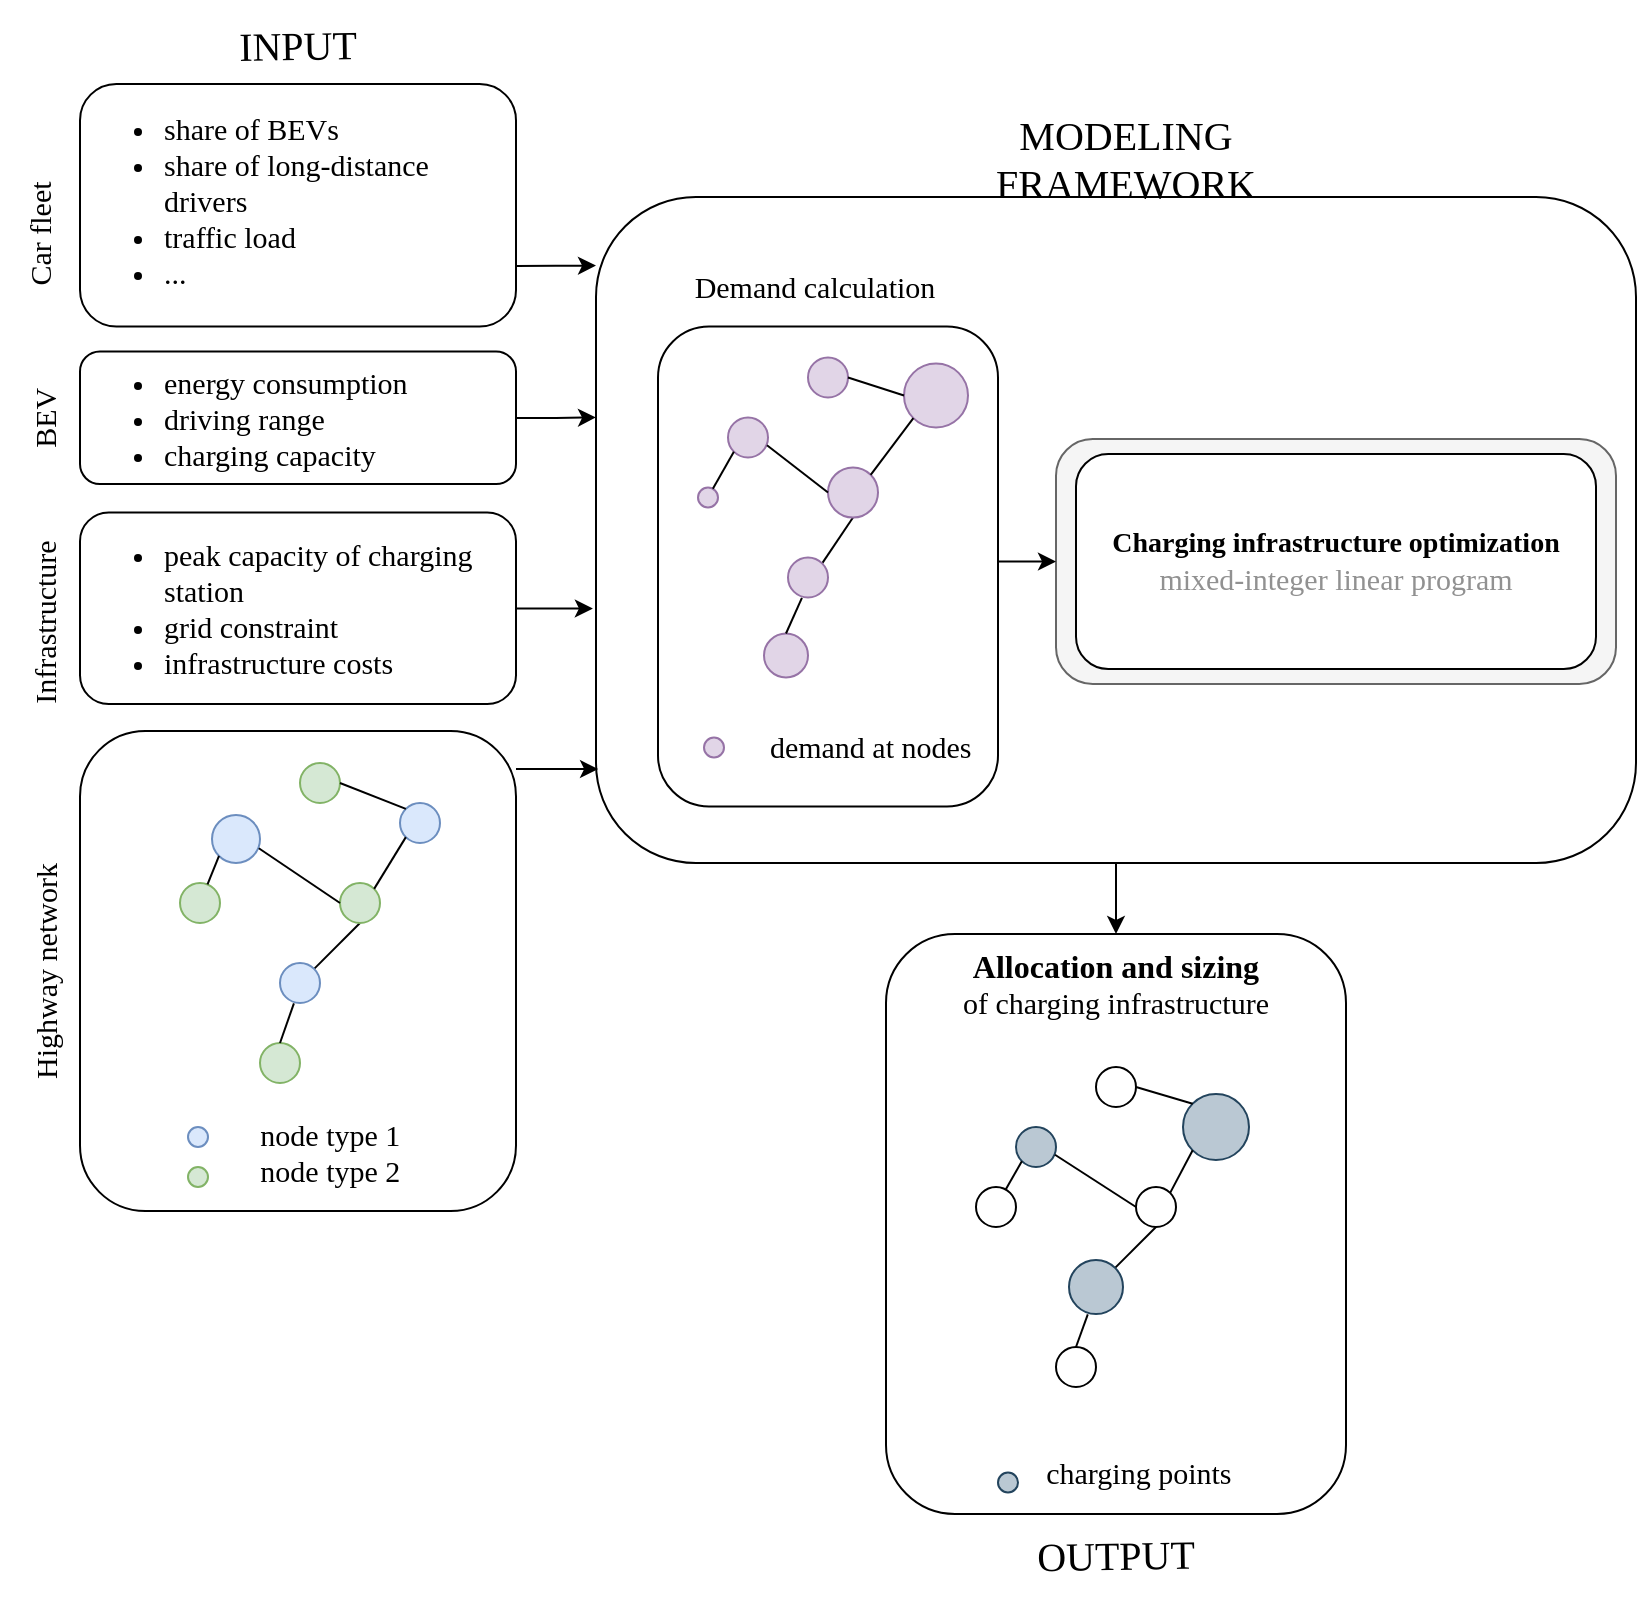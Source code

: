 <mxfile version="16.5.3" type="device"><diagram id="sQ2dr98Qm-r1vuddzboo" name="Page-1"><mxGraphModel dx="1778" dy="975" grid="1" gridSize="10" guides="1" tooltips="1" connect="1" arrows="1" fold="1" page="1" pageScale="2" pageWidth="827" pageHeight="1169" math="0" shadow="0"><root><mxCell id="0"/><mxCell id="1" parent="0"/><mxCell id="WMmFLRpyxT3N2E_b4kke-100" style="edgeStyle=orthogonalEdgeStyle;rounded=0;orthogonalLoop=1;jettySize=auto;html=1;fontFamily=Tahoma;fontSize=20;fontColor=#919191;" edge="1" parent="1" source="WMmFLRpyxT3N2E_b4kke-32" target="WMmFLRpyxT3N2E_b4kke-64"><mxGeometry relative="1" as="geometry"/></mxCell><mxCell id="WMmFLRpyxT3N2E_b4kke-32" value="" style="rounded=1;whiteSpace=wrap;html=1;shadow=0;glass=0;sketch=0;fontFamily=Tahoma;fontSize=13;verticalAlign=top;" vertex="1" parent="1"><mxGeometry x="380" y="136.5" width="520" height="333" as="geometry"/></mxCell><mxCell id="WMmFLRpyxT3N2E_b4kke-63" value="" style="rounded=1;whiteSpace=wrap;html=1;shadow=0;glass=0;sketch=0;fontFamily=Tahoma;fontSize=12;fillColor=#f5f5f5;fontColor=#333333;strokeColor=#666666;" vertex="1" parent="1"><mxGeometry x="610" y="257.5" width="280" height="122.5" as="geometry"/></mxCell><mxCell id="WMmFLRpyxT3N2E_b4kke-97" style="edgeStyle=orthogonalEdgeStyle;rounded=0;orthogonalLoop=1;jettySize=auto;html=1;entryX=0;entryY=0.331;entryDx=0;entryDy=0;entryPerimeter=0;fontFamily=Tahoma;fontSize=20;fontColor=#919191;" edge="1" parent="1" source="WMmFLRpyxT3N2E_b4kke-2" target="WMmFLRpyxT3N2E_b4kke-32"><mxGeometry relative="1" as="geometry"/></mxCell><mxCell id="WMmFLRpyxT3N2E_b4kke-2" value="&lt;ul style=&quot;font-size: 15px;&quot;&gt;&lt;li style=&quot;font-size: 15px;&quot;&gt;energy consumption &lt;/li&gt;&lt;li style=&quot;font-size: 15px;&quot;&gt;driving range&lt;/li&gt;&lt;li style=&quot;font-size: 15px;&quot;&gt;charging capacity&lt;br style=&quot;font-size: 15px;&quot;&gt;&lt;/li&gt;&lt;/ul&gt;" style="rounded=1;whiteSpace=wrap;html=1;align=left;verticalAlign=middle;fontFamily=Tahoma;fontSize=15;" vertex="1" parent="1"><mxGeometry x="122" y="213.75" width="218" height="66.25" as="geometry"/></mxCell><mxCell id="WMmFLRpyxT3N2E_b4kke-96" style="edgeStyle=orthogonalEdgeStyle;rounded=0;orthogonalLoop=1;jettySize=auto;html=1;exitX=1;exitY=0.75;exitDx=0;exitDy=0;entryX=0;entryY=0.103;entryDx=0;entryDy=0;entryPerimeter=0;fontFamily=Tahoma;fontSize=20;fontColor=#919191;" edge="1" parent="1" source="WMmFLRpyxT3N2E_b4kke-1" target="WMmFLRpyxT3N2E_b4kke-32"><mxGeometry relative="1" as="geometry"/></mxCell><mxCell id="WMmFLRpyxT3N2E_b4kke-1" value="&lt;br style=&quot;font-size: 15px;&quot;&gt;&lt;ul style=&quot;font-size: 15px;&quot;&gt;&lt;li style=&quot;font-size: 15px;&quot;&gt;share of BEVs &lt;br style=&quot;font-size: 15px;&quot;&gt;&lt;/li&gt;&lt;li style=&quot;font-size: 15px;&quot;&gt;share of long-distance drivers&lt;/li&gt;&lt;li style=&quot;font-size: 15px;&quot;&gt;traffic load&lt;br style=&quot;font-size: 15px;&quot;&gt;&lt;/li&gt;&lt;li style=&quot;font-size: 15px;&quot;&gt;...&lt;br style=&quot;font-size: 15px;&quot;&gt;&lt;/li&gt;&lt;/ul&gt;" style="rounded=1;whiteSpace=wrap;html=1;align=left;verticalAlign=bottom;fontFamily=Tahoma;fontSize=15;" vertex="1" parent="1"><mxGeometry x="122" y="80" width="218" height="121.25" as="geometry"/></mxCell><mxCell id="WMmFLRpyxT3N2E_b4kke-98" style="edgeStyle=orthogonalEdgeStyle;rounded=0;orthogonalLoop=1;jettySize=auto;html=1;entryX=-0.003;entryY=0.618;entryDx=0;entryDy=0;entryPerimeter=0;fontFamily=Tahoma;fontSize=20;fontColor=#919191;" edge="1" parent="1" source="WMmFLRpyxT3N2E_b4kke-3" target="WMmFLRpyxT3N2E_b4kke-32"><mxGeometry relative="1" as="geometry"/></mxCell><mxCell id="WMmFLRpyxT3N2E_b4kke-3" value="&lt;ul style=&quot;font-size: 15px;&quot;&gt;&lt;li style=&quot;font-size: 15px;&quot;&gt;peak capacity of charging station &lt;br style=&quot;font-size: 15px;&quot;&gt;&lt;/li&gt;&lt;li style=&quot;font-size: 15px;&quot;&gt;grid constraint&lt;br style=&quot;font-size: 15px;&quot;&gt;&lt;/li&gt;&lt;li style=&quot;font-size: 15px;&quot;&gt;infrastructure costs&lt;br style=&quot;font-size: 15px;&quot;&gt;&lt;/li&gt;&lt;/ul&gt;" style="rounded=1;whiteSpace=wrap;html=1;align=left;verticalAlign=middle;fontFamily=Tahoma;fontSize=15;" vertex="1" parent="1"><mxGeometry x="122" y="294.25" width="218" height="95.75" as="geometry"/></mxCell><mxCell id="WMmFLRpyxT3N2E_b4kke-99" style="edgeStyle=orthogonalEdgeStyle;rounded=0;orthogonalLoop=1;jettySize=auto;html=1;entryX=0.002;entryY=0.859;entryDx=0;entryDy=0;entryPerimeter=0;fontFamily=Tahoma;fontSize=20;fontColor=#919191;" edge="1" parent="1" source="WMmFLRpyxT3N2E_b4kke-4" target="WMmFLRpyxT3N2E_b4kke-32"><mxGeometry relative="1" as="geometry"><Array as="points"><mxPoint x="360" y="423"/></Array></mxGeometry></mxCell><mxCell id="WMmFLRpyxT3N2E_b4kke-4" value="&lt;div style=&quot;font-size: 15px&quot; align=&quot;right&quot;&gt;&lt;font style=&quot;font-size: 15px&quot;&gt;&lt;br&gt;&lt;/font&gt;&lt;/div&gt;&lt;div style=&quot;font-size: 15px&quot; align=&quot;right&quot;&gt;&lt;font style=&quot;font-size: 15px&quot;&gt;&lt;br&gt;&lt;/font&gt;&lt;/div&gt;&lt;div style=&quot;font-size: 15px&quot; align=&quot;right&quot;&gt;&lt;font style=&quot;font-size: 15px&quot;&gt;&lt;br&gt;&lt;/font&gt;&lt;/div&gt;&lt;div style=&quot;font-size: 15px&quot; align=&quot;right&quot;&gt;&lt;font style=&quot;font-size: 15px&quot;&gt;&lt;br&gt;&lt;/font&gt;&lt;/div&gt;&lt;div style=&quot;font-size: 15px&quot; align=&quot;right&quot;&gt;&lt;font style=&quot;font-size: 15px&quot;&gt;&lt;br&gt;&lt;/font&gt;&lt;/div&gt;&lt;div style=&quot;font-size: 15px&quot; align=&quot;right&quot;&gt;&lt;font style=&quot;font-size: 15px&quot;&gt;&lt;br&gt;&lt;/font&gt;&lt;/div&gt;&lt;div style=&quot;font-size: 15px&quot; align=&quot;right&quot;&gt;&lt;font style=&quot;font-size: 15px&quot;&gt;&lt;br&gt;&lt;/font&gt;&lt;/div&gt;&lt;div style=&quot;font-size: 15px&quot; align=&quot;right&quot;&gt;&lt;font style=&quot;font-size: 15px&quot;&gt;&lt;br&gt;&lt;/font&gt;&lt;/div&gt;&lt;div style=&quot;font-size: 15px&quot; align=&quot;right&quot;&gt;&lt;font style=&quot;font-size: 15px&quot;&gt;&lt;br&gt;&lt;/font&gt;&lt;/div&gt;&lt;div style=&quot;font-size: 15px&quot; align=&quot;right&quot;&gt;&lt;font style=&quot;font-size: 15px&quot;&gt;&lt;br&gt;&lt;/font&gt;&lt;/div&gt;&lt;div style=&quot;font-size: 15px&quot;&gt;&lt;font style=&quot;font-size: 15px&quot;&gt;&lt;br&gt;&lt;/font&gt;&lt;/div&gt;&lt;div style=&quot;font-size: 15px&quot; align=&quot;left&quot;&gt;&lt;font style=&quot;font-size: 15px&quot; face=&quot;Tahoma&quot;&gt;node type 1 &amp;nbsp; &amp;nbsp; &amp;nbsp; &amp;nbsp; &amp;nbsp;&amp;nbsp;&amp;nbsp; &lt;br&gt;&lt;/font&gt;&lt;/div&gt;&lt;div style=&quot;font-size: 15px&quot; align=&quot;left&quot;&gt;&lt;font style=&quot;font-size: 15px&quot; face=&quot;Tahoma&quot;&gt;node type 2&amp;nbsp;&lt;/font&gt;&lt;font style=&quot;font-size: 15px&quot; face=&quot;Tahoma&quot;&gt; &lt;/font&gt;&lt;font style=&quot;font-size: 15px&quot; face=&quot;Tahoma&quot;&gt;&amp;nbsp; &amp;nbsp; &lt;/font&gt;&lt;font style=&quot;font-size: 15px&quot;&gt;&amp;nbsp; &amp;nbsp;&amp;nbsp; &amp;nbsp;&amp;nbsp;&amp;nbsp; &lt;br&gt;&lt;/font&gt;&lt;/div&gt;&lt;div style=&quot;font-size: 15px&quot; align=&quot;right&quot;&gt;&lt;font style=&quot;font-size: 15px&quot;&gt;&lt;br&gt;&lt;/font&gt;&lt;/div&gt;" style="rounded=1;whiteSpace=wrap;html=1;align=right;verticalAlign=middle;" vertex="1" parent="1"><mxGeometry x="122" y="403.5" width="218" height="240" as="geometry"/></mxCell><mxCell id="WMmFLRpyxT3N2E_b4kke-5" value="" style="ellipse;whiteSpace=wrap;html=1;aspect=fixed;fontFamily=Garamond;fontSize=14;fillColor=#d5e8d4;strokeColor=#82b366;" vertex="1" parent="1"><mxGeometry x="212" y="559.5" width="20" height="20" as="geometry"/></mxCell><mxCell id="WMmFLRpyxT3N2E_b4kke-6" value="" style="endArrow=none;html=1;rounded=0;fontFamily=Garamond;fontSize=14;entryX=0.5;entryY=1;entryDx=0;entryDy=0;exitX=1;exitY=0;exitDx=0;exitDy=0;" edge="1" parent="1" source="WMmFLRpyxT3N2E_b4kke-21" target="WMmFLRpyxT3N2E_b4kke-8"><mxGeometry width="50" height="50" relative="1" as="geometry"><mxPoint x="242" y="519.5" as="sourcePoint"/><mxPoint x="252" y="499.5" as="targetPoint"/></mxGeometry></mxCell><mxCell id="WMmFLRpyxT3N2E_b4kke-8" value="" style="ellipse;whiteSpace=wrap;html=1;aspect=fixed;fontFamily=Garamond;fontSize=14;fillColor=#d5e8d4;strokeColor=#82b366;" vertex="1" parent="1"><mxGeometry x="252" y="479.5" width="20" height="20" as="geometry"/></mxCell><mxCell id="WMmFLRpyxT3N2E_b4kke-9" value="" style="ellipse;whiteSpace=wrap;html=1;aspect=fixed;fontFamily=Garamond;fontSize=14;fillColor=#d5e8d4;strokeColor=#82b366;" vertex="1" parent="1"><mxGeometry x="172" y="479.5" width="20" height="20" as="geometry"/></mxCell><mxCell id="WMmFLRpyxT3N2E_b4kke-10" value="" style="ellipse;whiteSpace=wrap;html=1;aspect=fixed;fontFamily=Garamond;fontSize=14;fillColor=#dae8fc;strokeColor=#6c8ebf;" vertex="1" parent="1"><mxGeometry x="282" y="439.5" width="20" height="20" as="geometry"/></mxCell><mxCell id="WMmFLRpyxT3N2E_b4kke-11" value="" style="ellipse;whiteSpace=wrap;html=1;aspect=fixed;fontFamily=Garamond;fontSize=14;fillColor=#d5e8d4;strokeColor=#82b366;" vertex="1" parent="1"><mxGeometry x="232" y="419.5" width="20" height="20" as="geometry"/></mxCell><mxCell id="WMmFLRpyxT3N2E_b4kke-12" value="" style="ellipse;whiteSpace=wrap;html=1;aspect=fixed;fontFamily=Garamond;fontSize=14;fillColor=#dae8fc;strokeColor=#6c8ebf;" vertex="1" parent="1"><mxGeometry x="188" y="445.5" width="24" height="24" as="geometry"/></mxCell><mxCell id="WMmFLRpyxT3N2E_b4kke-13" value="" style="endArrow=none;html=1;rounded=0;fontFamily=Garamond;fontSize=14;entryX=0;entryY=1;entryDx=0;entryDy=0;" edge="1" parent="1" source="WMmFLRpyxT3N2E_b4kke-9" target="WMmFLRpyxT3N2E_b4kke-12"><mxGeometry width="50" height="50" relative="1" as="geometry"><mxPoint x="152" y="494.5" as="sourcePoint"/><mxPoint x="174" y="475.5" as="targetPoint"/></mxGeometry></mxCell><mxCell id="WMmFLRpyxT3N2E_b4kke-15" value="" style="endArrow=none;html=1;rounded=0;fontFamily=Garamond;fontSize=14;entryX=0;entryY=0.5;entryDx=0;entryDy=0;exitX=0.975;exitY=0.693;exitDx=0;exitDy=0;exitPerimeter=0;" edge="1" parent="1" source="WMmFLRpyxT3N2E_b4kke-12" target="WMmFLRpyxT3N2E_b4kke-8"><mxGeometry width="50" height="50" relative="1" as="geometry"><mxPoint x="182" y="469.5" as="sourcePoint"/><mxPoint x="232" y="419.5" as="targetPoint"/></mxGeometry></mxCell><mxCell id="WMmFLRpyxT3N2E_b4kke-17" value="" style="endArrow=none;html=1;rounded=0;fontFamily=Garamond;fontSize=14;exitX=1;exitY=0;exitDx=0;exitDy=0;entryX=0;entryY=1;entryDx=0;entryDy=0;" edge="1" parent="1" source="WMmFLRpyxT3N2E_b4kke-8" target="WMmFLRpyxT3N2E_b4kke-10"><mxGeometry width="50" height="50" relative="1" as="geometry"><mxPoint x="227" y="469.5" as="sourcePoint"/><mxPoint x="277" y="419.5" as="targetPoint"/></mxGeometry></mxCell><mxCell id="WMmFLRpyxT3N2E_b4kke-18" value="" style="endArrow=none;html=1;rounded=0;fontFamily=Garamond;fontSize=14;entryX=1;entryY=0.5;entryDx=0;entryDy=0;exitX=0;exitY=0;exitDx=0;exitDy=0;" edge="1" parent="1" source="WMmFLRpyxT3N2E_b4kke-10" target="WMmFLRpyxT3N2E_b4kke-11"><mxGeometry width="50" height="50" relative="1" as="geometry"><mxPoint x="172" y="469.5" as="sourcePoint"/><mxPoint x="222" y="419.5" as="targetPoint"/></mxGeometry></mxCell><mxCell id="WMmFLRpyxT3N2E_b4kke-21" value="" style="ellipse;whiteSpace=wrap;html=1;aspect=fixed;fontFamily=Garamond;fontSize=14;fillColor=#dae8fc;strokeColor=#6c8ebf;" vertex="1" parent="1"><mxGeometry x="222" y="519.5" width="20" height="20" as="geometry"/></mxCell><mxCell id="WMmFLRpyxT3N2E_b4kke-22" value="" style="endArrow=none;html=1;rounded=0;fontFamily=Garamond;fontSize=14;entryX=0.348;entryY=1.008;entryDx=0;entryDy=0;entryPerimeter=0;exitX=0.5;exitY=0;exitDx=0;exitDy=0;" edge="1" parent="1" source="WMmFLRpyxT3N2E_b4kke-5" target="WMmFLRpyxT3N2E_b4kke-21"><mxGeometry width="50" height="50" relative="1" as="geometry"><mxPoint x="242" y="519.5" as="sourcePoint"/><mxPoint x="292" y="469.5" as="targetPoint"/></mxGeometry></mxCell><mxCell id="WMmFLRpyxT3N2E_b4kke-24" value="" style="ellipse;whiteSpace=wrap;html=1;aspect=fixed;fontFamily=Garamond;fontSize=14;fillColor=#dae8fc;strokeColor=#6c8ebf;" vertex="1" parent="1"><mxGeometry x="176" y="601.5" width="10" height="10" as="geometry"/></mxCell><mxCell id="WMmFLRpyxT3N2E_b4kke-25" value="" style="ellipse;whiteSpace=wrap;html=1;aspect=fixed;fontFamily=Garamond;fontSize=14;fillColor=#d5e8d4;strokeColor=#82b366;" vertex="1" parent="1"><mxGeometry x="176" y="621.5" width="10" height="10" as="geometry"/></mxCell><mxCell id="WMmFLRpyxT3N2E_b4kke-26" value="&lt;font style=&quot;font-size: 15px&quot;&gt;Car fleet&lt;/font&gt;" style="rounded=1;whiteSpace=wrap;html=1;fontFamily=Tahoma;fontSize=14;strokeColor=none;rotation=-90;fillColor=none;" vertex="1" parent="1"><mxGeometry x="42" y="134.75" width="120" height="40" as="geometry"/></mxCell><mxCell id="WMmFLRpyxT3N2E_b4kke-27" value="&lt;font style=&quot;font-size: 15px&quot;&gt;BEV&lt;/font&gt;" style="rounded=1;whiteSpace=wrap;html=1;fontFamily=Tahoma;fontSize=13;strokeColor=none;rotation=-90;fillColor=none;" vertex="1" parent="1"><mxGeometry x="44" y="226.88" width="120" height="40" as="geometry"/></mxCell><mxCell id="WMmFLRpyxT3N2E_b4kke-28" value="&lt;font style=&quot;font-size: 15px&quot;&gt;Infrastructure&lt;/font&gt;" style="rounded=1;whiteSpace=wrap;html=1;fontFamily=Tahoma;fontSize=13;strokeColor=none;rotation=-90;fillColor=none;" vertex="1" parent="1"><mxGeometry x="44" y="329" width="120" height="40" as="geometry"/></mxCell><mxCell id="WMmFLRpyxT3N2E_b4kke-29" value="&lt;font style=&quot;font-size: 15px&quot;&gt;Highway network&lt;/font&gt;" style="rounded=1;whiteSpace=wrap;html=1;fontFamily=Tahoma;fontSize=13;strokeColor=none;rotation=-90;fillColor=none;" vertex="1" parent="1"><mxGeometry x="44" y="503.5" width="120" height="40" as="geometry"/></mxCell><mxCell id="WMmFLRpyxT3N2E_b4kke-82" style="edgeStyle=orthogonalEdgeStyle;rounded=0;orthogonalLoop=1;jettySize=auto;html=1;entryX=0;entryY=0.5;entryDx=0;entryDy=0;fontFamily=Tahoma;fontSize=20;fontColor=#919191;" edge="1" parent="1" source="WMmFLRpyxT3N2E_b4kke-42" target="WMmFLRpyxT3N2E_b4kke-63"><mxGeometry relative="1" as="geometry"><Array as="points"><mxPoint x="601" y="319.25"/></Array></mxGeometry></mxCell><mxCell id="WMmFLRpyxT3N2E_b4kke-42" value="&lt;div style=&quot;font-size: 15px&quot; align=&quot;right&quot;&gt;&lt;font style=&quot;font-size: 15px&quot;&gt;&lt;br&gt;&lt;/font&gt;&lt;/div&gt;&lt;div style=&quot;font-size: 15px&quot; align=&quot;right&quot;&gt;&lt;font style=&quot;font-size: 15px&quot;&gt;&lt;br&gt;&lt;/font&gt;&lt;/div&gt;&lt;div style=&quot;font-size: 15px&quot; align=&quot;right&quot;&gt;&lt;font style=&quot;font-size: 15px&quot;&gt;&lt;br&gt;&lt;/font&gt;&lt;/div&gt;&lt;div style=&quot;font-size: 15px&quot; align=&quot;right&quot;&gt;&lt;font style=&quot;font-size: 15px&quot;&gt;&lt;br&gt;&lt;/font&gt;&lt;/div&gt;&lt;div style=&quot;font-size: 15px&quot; align=&quot;right&quot;&gt;&lt;font style=&quot;font-size: 15px&quot;&gt;&lt;br&gt;&lt;/font&gt;&lt;/div&gt;&lt;div style=&quot;font-size: 15px&quot; align=&quot;right&quot;&gt;&lt;font style=&quot;font-size: 15px&quot;&gt;&lt;br&gt;&lt;/font&gt;&lt;/div&gt;&lt;div style=&quot;font-size: 15px&quot; align=&quot;right&quot;&gt;&lt;font style=&quot;font-size: 15px&quot;&gt;&lt;br&gt;&lt;/font&gt;&lt;/div&gt;&lt;div style=&quot;font-size: 15px&quot; align=&quot;right&quot;&gt;&lt;font style=&quot;font-size: 15px&quot;&gt;&lt;br&gt;&lt;/font&gt;&lt;/div&gt;&lt;div style=&quot;font-size: 15px&quot; align=&quot;right&quot;&gt;&lt;font style=&quot;font-size: 15px&quot;&gt;&lt;br&gt;&lt;/font&gt;&lt;/div&gt;&lt;div style=&quot;font-size: 15px&quot; align=&quot;right&quot;&gt;&lt;font style=&quot;font-size: 15px&quot;&gt;&lt;br&gt;&lt;/font&gt;&lt;/div&gt;&lt;div style=&quot;font-size: 15px&quot; align=&quot;right&quot;&gt;&lt;font style=&quot;font-size: 15px&quot;&gt;&lt;br&gt;&lt;/font&gt;&lt;/div&gt;&lt;div style=&quot;font-size: 15px&quot; align=&quot;right&quot;&gt;&lt;font style=&quot;font-size: 15px&quot;&gt;&lt;br&gt;&lt;/font&gt;&lt;/div&gt;&lt;div style=&quot;font-size: 15px&quot; align=&quot;right&quot;&gt;&lt;font style=&quot;font-size: 15px&quot; face=&quot;Tahoma&quot;&gt;&amp;nbsp; demand at nodes&amp;nbsp; &amp;nbsp; &lt;br&gt;&lt;/font&gt;&lt;/div&gt;&lt;div style=&quot;font-size: 15px&quot; align=&quot;right&quot;&gt;&lt;font style=&quot;font-size: 15px&quot; face=&quot;Tahoma&quot;&gt;&amp;nbsp;&lt;/font&gt;&lt;font style=&quot;font-size: 15px&quot;&gt;&amp;nbsp; &lt;br&gt;&lt;/font&gt;&lt;/div&gt;&lt;div style=&quot;font-size: 15px&quot; align=&quot;right&quot;&gt;&lt;font style=&quot;font-size: 15px&quot;&gt;&lt;br&gt;&lt;/font&gt;&lt;/div&gt;" style="rounded=1;whiteSpace=wrap;html=1;align=right;verticalAlign=middle;" vertex="1" parent="1"><mxGeometry x="411" y="201.25" width="170" height="240" as="geometry"/></mxCell><mxCell id="WMmFLRpyxT3N2E_b4kke-43" value="" style="ellipse;whiteSpace=wrap;html=1;aspect=fixed;fontFamily=Garamond;fontSize=14;fillColor=#e1d5e7;strokeColor=#9673a6;" vertex="1" parent="1"><mxGeometry x="464" y="354.75" width="22" height="22" as="geometry"/></mxCell><mxCell id="WMmFLRpyxT3N2E_b4kke-44" value="" style="endArrow=none;html=1;rounded=0;fontFamily=Garamond;fontSize=14;entryX=0.5;entryY=1;entryDx=0;entryDy=0;exitX=1;exitY=0;exitDx=0;exitDy=0;" edge="1" parent="1" source="WMmFLRpyxT3N2E_b4kke-54" target="WMmFLRpyxT3N2E_b4kke-45"><mxGeometry width="50" height="50" relative="1" as="geometry"><mxPoint x="496" y="316.75" as="sourcePoint"/><mxPoint x="506" y="296.75" as="targetPoint"/></mxGeometry></mxCell><mxCell id="WMmFLRpyxT3N2E_b4kke-45" value="" style="ellipse;whiteSpace=wrap;html=1;aspect=fixed;fontFamily=Garamond;fontSize=14;fillColor=#e1d5e7;strokeColor=#9673a6;" vertex="1" parent="1"><mxGeometry x="496" y="271.75" width="25" height="25" as="geometry"/></mxCell><mxCell id="WMmFLRpyxT3N2E_b4kke-46" value="" style="ellipse;whiteSpace=wrap;html=1;aspect=fixed;fontFamily=Garamond;fontSize=14;fillColor=#e1d5e7;strokeColor=#9673a6;" vertex="1" parent="1"><mxGeometry x="431" y="281.75" width="10" height="10" as="geometry"/></mxCell><mxCell id="WMmFLRpyxT3N2E_b4kke-47" value="" style="ellipse;whiteSpace=wrap;html=1;aspect=fixed;fontFamily=Garamond;fontSize=14;fillColor=#e1d5e7;strokeColor=#9673a6;" vertex="1" parent="1"><mxGeometry x="534" y="219.75" width="32" height="32" as="geometry"/></mxCell><mxCell id="WMmFLRpyxT3N2E_b4kke-48" value="" style="ellipse;whiteSpace=wrap;html=1;aspect=fixed;fontFamily=Garamond;fontSize=14;fillColor=#e1d5e7;strokeColor=#9673a6;" vertex="1" parent="1"><mxGeometry x="486" y="216.75" width="20" height="20" as="geometry"/></mxCell><mxCell id="WMmFLRpyxT3N2E_b4kke-49" value="" style="ellipse;whiteSpace=wrap;html=1;aspect=fixed;fontFamily=Garamond;fontSize=14;fillColor=#e1d5e7;strokeColor=#9673a6;" vertex="1" parent="1"><mxGeometry x="446" y="246.75" width="20" height="20" as="geometry"/></mxCell><mxCell id="WMmFLRpyxT3N2E_b4kke-50" value="" style="endArrow=none;html=1;rounded=0;fontFamily=Garamond;fontSize=14;entryX=0;entryY=1;entryDx=0;entryDy=0;" edge="1" parent="1" source="WMmFLRpyxT3N2E_b4kke-46" target="WMmFLRpyxT3N2E_b4kke-49"><mxGeometry width="50" height="50" relative="1" as="geometry"><mxPoint x="406" y="291.75" as="sourcePoint"/><mxPoint x="428" y="272.75" as="targetPoint"/></mxGeometry></mxCell><mxCell id="WMmFLRpyxT3N2E_b4kke-51" value="" style="endArrow=none;html=1;rounded=0;fontFamily=Garamond;fontSize=14;entryX=0;entryY=0.5;entryDx=0;entryDy=0;exitX=0.975;exitY=0.693;exitDx=0;exitDy=0;exitPerimeter=0;" edge="1" parent="1" source="WMmFLRpyxT3N2E_b4kke-49" target="WMmFLRpyxT3N2E_b4kke-45"><mxGeometry width="50" height="50" relative="1" as="geometry"><mxPoint x="436" y="266.75" as="sourcePoint"/><mxPoint x="486" y="216.75" as="targetPoint"/></mxGeometry></mxCell><mxCell id="WMmFLRpyxT3N2E_b4kke-52" value="" style="endArrow=none;html=1;rounded=0;fontFamily=Garamond;fontSize=14;exitX=1;exitY=0;exitDx=0;exitDy=0;entryX=0;entryY=1;entryDx=0;entryDy=0;" edge="1" parent="1" source="WMmFLRpyxT3N2E_b4kke-45" target="WMmFLRpyxT3N2E_b4kke-47"><mxGeometry width="50" height="50" relative="1" as="geometry"><mxPoint x="481" y="266.75" as="sourcePoint"/><mxPoint x="531" y="216.75" as="targetPoint"/></mxGeometry></mxCell><mxCell id="WMmFLRpyxT3N2E_b4kke-53" value="" style="endArrow=none;html=1;rounded=0;fontFamily=Garamond;fontSize=14;entryX=1;entryY=0.5;entryDx=0;entryDy=0;exitX=0;exitY=0.5;exitDx=0;exitDy=0;" edge="1" parent="1" source="WMmFLRpyxT3N2E_b4kke-47" target="WMmFLRpyxT3N2E_b4kke-48"><mxGeometry width="50" height="50" relative="1" as="geometry"><mxPoint x="426" y="266.75" as="sourcePoint"/><mxPoint x="476" y="216.75" as="targetPoint"/></mxGeometry></mxCell><mxCell id="WMmFLRpyxT3N2E_b4kke-54" value="" style="ellipse;whiteSpace=wrap;html=1;aspect=fixed;fontFamily=Garamond;fontSize=14;fillColor=#e1d5e7;strokeColor=#9673a6;" vertex="1" parent="1"><mxGeometry x="476" y="316.75" width="20" height="20" as="geometry"/></mxCell><mxCell id="WMmFLRpyxT3N2E_b4kke-55" value="" style="endArrow=none;html=1;rounded=0;fontFamily=Garamond;fontSize=14;entryX=0.348;entryY=1.008;entryDx=0;entryDy=0;entryPerimeter=0;exitX=0.5;exitY=0;exitDx=0;exitDy=0;" edge="1" parent="1" source="WMmFLRpyxT3N2E_b4kke-43" target="WMmFLRpyxT3N2E_b4kke-54"><mxGeometry width="50" height="50" relative="1" as="geometry"><mxPoint x="496" y="316.75" as="sourcePoint"/><mxPoint x="546" y="266.75" as="targetPoint"/></mxGeometry></mxCell><mxCell id="WMmFLRpyxT3N2E_b4kke-57" value="" style="ellipse;whiteSpace=wrap;html=1;aspect=fixed;fontFamily=Garamond;fontSize=14;fillColor=#e1d5e7;strokeColor=#9673a6;" vertex="1" parent="1"><mxGeometry x="434" y="406.75" width="10" height="10" as="geometry"/></mxCell><mxCell id="WMmFLRpyxT3N2E_b4kke-59" value="&lt;div&gt;&lt;font style=&quot;font-size: 15px&quot;&gt;Demand calculation &lt;br&gt;&lt;/font&gt;&lt;/div&gt;" style="rounded=1;whiteSpace=wrap;html=1;fontFamily=Tahoma;fontSize=13;strokeColor=none;rotation=0;fillColor=none;" vertex="1" parent="1"><mxGeometry x="409" y="161.25" width="161" height="40" as="geometry"/></mxCell><mxCell id="WMmFLRpyxT3N2E_b4kke-60" value="&lt;div style=&quot;font-size: 14px&quot;&gt;&lt;font face=&quot;Tahoma&quot;&gt;&lt;b&gt;Charging infrastructure optimization&lt;/b&gt;&lt;br&gt;&lt;/font&gt;&lt;/div&gt;&lt;div style=&quot;font-size: 15px&quot;&gt;&lt;font style=&quot;font-size: 15px&quot; face=&quot;Tahoma&quot; color=&quot;#919191&quot;&gt;mixed-integer linear program&lt;/font&gt;&lt;/div&gt;" style="rounded=1;whiteSpace=wrap;html=1;shadow=0;glass=0;sketch=0;fontFamily=Tahoma;fontSize=12;" vertex="1" parent="1"><mxGeometry x="620" y="265" width="260" height="107.5" as="geometry"/></mxCell><mxCell id="WMmFLRpyxT3N2E_b4kke-61" value="&lt;font style=&quot;font-size: 20px&quot;&gt;INPUT&lt;/font&gt;" style="rounded=1;whiteSpace=wrap;html=1;fontFamily=Tahoma;fontSize=13;strokeColor=none;rotation=-1;fillColor=none;" vertex="1" parent="1"><mxGeometry x="171" y="40" width="120" height="40" as="geometry"/></mxCell><mxCell id="WMmFLRpyxT3N2E_b4kke-64" value="&lt;div style=&quot;font-size: 16px&quot;&gt;&lt;font face=&quot;Tahoma&quot;&gt;&lt;b&gt;Allocation and sizing &lt;/b&gt;&lt;br&gt;&lt;/font&gt;&lt;/div&gt;&lt;div style=&quot;font-size: 15px&quot;&gt;&lt;font style=&quot;font-size: 15px&quot; face=&quot;Tahoma&quot;&gt;of charging infrastructure&lt;/font&gt; &lt;br&gt;&lt;/div&gt;&lt;div&gt;&lt;br&gt;&lt;/div&gt;&lt;div&gt;&lt;br&gt;&lt;/div&gt;&lt;div&gt;&lt;br&gt;&lt;/div&gt;&lt;div&gt;&lt;br&gt;&lt;/div&gt;&lt;div&gt;&lt;br&gt;&lt;/div&gt;&lt;div&gt;&lt;br&gt;&lt;/div&gt;&lt;div&gt;&lt;br&gt;&lt;/div&gt;&lt;div&gt;&lt;br&gt;&lt;/div&gt;&lt;div&gt;&lt;br&gt;&lt;/div&gt;&lt;div&gt;&lt;br&gt;&lt;/div&gt;&lt;div&gt;&lt;br&gt;&lt;/div&gt;&lt;div&gt;&lt;br&gt;&lt;/div&gt;&lt;div&gt;&lt;br&gt;&lt;/div&gt;&lt;div&gt;&lt;br&gt;&lt;/div&gt;&lt;div style=&quot;font-size: 13px&quot; align=&quot;right&quot;&gt;&lt;font style=&quot;font-size: 13px&quot; face=&quot;Tahoma&quot;&gt;&amp;nbsp;&amp;nbsp; &lt;br&gt;&lt;/font&gt;&lt;/div&gt;&lt;div style=&quot;font-size: 15px&quot; align=&quot;right&quot;&gt;&lt;font style=&quot;font-size: 15px&quot; face=&quot;Tahoma&quot;&gt;charging points&amp;nbsp; &amp;nbsp;&amp;nbsp;&amp;nbsp; &lt;br&gt;&lt;/font&gt;&lt;/div&gt;&lt;div style=&quot;font-size: 13px&quot; align=&quot;right&quot;&gt;&lt;font style=&quot;font-size: 13px&quot; face=&quot;Tahoma&quot;&gt;&amp;nbsp;&lt;/font&gt;&lt;font style=&quot;font-size: 13px&quot; face=&quot;Tahoma&quot;&gt;&amp;nbsp;&lt;/font&gt;&lt;font face=&quot;Tahoma&quot;&gt;&amp;nbsp;&amp;nbsp;&lt;/font&gt;&amp;nbsp; &amp;nbsp;&amp;nbsp;&amp;nbsp; &lt;br&gt;&lt;/div&gt;" style="rounded=1;whiteSpace=wrap;html=1;align=center;verticalAlign=top;" vertex="1" parent="1"><mxGeometry x="525" y="505" width="230" height="290" as="geometry"/></mxCell><mxCell id="WMmFLRpyxT3N2E_b4kke-65" value="" style="ellipse;whiteSpace=wrap;html=1;aspect=fixed;fontFamily=Garamond;fontSize=14;" vertex="1" parent="1"><mxGeometry x="610" y="711.5" width="20" height="20" as="geometry"/></mxCell><mxCell id="WMmFLRpyxT3N2E_b4kke-66" value="" style="endArrow=none;html=1;rounded=0;fontFamily=Garamond;fontSize=14;entryX=0.5;entryY=1;entryDx=0;entryDy=0;exitX=1;exitY=0;exitDx=0;exitDy=0;" edge="1" parent="1" source="WMmFLRpyxT3N2E_b4kke-76" target="WMmFLRpyxT3N2E_b4kke-67"><mxGeometry width="50" height="50" relative="1" as="geometry"><mxPoint x="640" y="671.5" as="sourcePoint"/><mxPoint x="650" y="651.5" as="targetPoint"/></mxGeometry></mxCell><mxCell id="WMmFLRpyxT3N2E_b4kke-67" value="" style="ellipse;whiteSpace=wrap;html=1;aspect=fixed;fontFamily=Garamond;fontSize=14;" vertex="1" parent="1"><mxGeometry x="650" y="631.5" width="20" height="20" as="geometry"/></mxCell><mxCell id="WMmFLRpyxT3N2E_b4kke-68" value="" style="ellipse;whiteSpace=wrap;html=1;aspect=fixed;fontFamily=Garamond;fontSize=14;" vertex="1" parent="1"><mxGeometry x="570" y="631.5" width="20" height="20" as="geometry"/></mxCell><mxCell id="WMmFLRpyxT3N2E_b4kke-69" value="" style="ellipse;whiteSpace=wrap;html=1;aspect=fixed;fontFamily=Garamond;fontSize=14;fillColor=#bac8d3;strokeColor=#23445d;" vertex="1" parent="1"><mxGeometry x="673.5" y="585" width="33" height="33" as="geometry"/></mxCell><mxCell id="WMmFLRpyxT3N2E_b4kke-70" value="" style="ellipse;whiteSpace=wrap;html=1;aspect=fixed;fontFamily=Garamond;fontSize=14;" vertex="1" parent="1"><mxGeometry x="630" y="571.5" width="20" height="20" as="geometry"/></mxCell><mxCell id="WMmFLRpyxT3N2E_b4kke-71" value="" style="ellipse;whiteSpace=wrap;html=1;aspect=fixed;fontFamily=Garamond;fontSize=14;fillColor=#bac8d3;strokeColor=#23445d;" vertex="1" parent="1"><mxGeometry x="590" y="601.5" width="20" height="20" as="geometry"/></mxCell><mxCell id="WMmFLRpyxT3N2E_b4kke-72" value="" style="endArrow=none;html=1;rounded=0;fontFamily=Garamond;fontSize=14;entryX=0;entryY=1;entryDx=0;entryDy=0;" edge="1" parent="1" source="WMmFLRpyxT3N2E_b4kke-68" target="WMmFLRpyxT3N2E_b4kke-71"><mxGeometry width="50" height="50" relative="1" as="geometry"><mxPoint x="550" y="646.5" as="sourcePoint"/><mxPoint x="572" y="627.5" as="targetPoint"/></mxGeometry></mxCell><mxCell id="WMmFLRpyxT3N2E_b4kke-73" value="" style="endArrow=none;html=1;rounded=0;fontFamily=Garamond;fontSize=14;entryX=0;entryY=0.5;entryDx=0;entryDy=0;exitX=0.975;exitY=0.693;exitDx=0;exitDy=0;exitPerimeter=0;" edge="1" parent="1" source="WMmFLRpyxT3N2E_b4kke-71" target="WMmFLRpyxT3N2E_b4kke-67"><mxGeometry width="50" height="50" relative="1" as="geometry"><mxPoint x="580" y="621.5" as="sourcePoint"/><mxPoint x="630" y="571.5" as="targetPoint"/></mxGeometry></mxCell><mxCell id="WMmFLRpyxT3N2E_b4kke-74" value="" style="endArrow=none;html=1;rounded=0;fontFamily=Garamond;fontSize=14;exitX=1;exitY=0;exitDx=0;exitDy=0;entryX=0;entryY=1;entryDx=0;entryDy=0;" edge="1" parent="1" source="WMmFLRpyxT3N2E_b4kke-67" target="WMmFLRpyxT3N2E_b4kke-69"><mxGeometry width="50" height="50" relative="1" as="geometry"><mxPoint x="625" y="621.5" as="sourcePoint"/><mxPoint x="675" y="571.5" as="targetPoint"/></mxGeometry></mxCell><mxCell id="WMmFLRpyxT3N2E_b4kke-75" value="" style="endArrow=none;html=1;rounded=0;fontFamily=Garamond;fontSize=14;entryX=1;entryY=0.5;entryDx=0;entryDy=0;exitX=0;exitY=0;exitDx=0;exitDy=0;" edge="1" parent="1" source="WMmFLRpyxT3N2E_b4kke-69" target="WMmFLRpyxT3N2E_b4kke-70"><mxGeometry width="50" height="50" relative="1" as="geometry"><mxPoint x="570" y="621.5" as="sourcePoint"/><mxPoint x="620" y="571.5" as="targetPoint"/></mxGeometry></mxCell><mxCell id="WMmFLRpyxT3N2E_b4kke-76" value="" style="ellipse;whiteSpace=wrap;html=1;aspect=fixed;fontFamily=Garamond;fontSize=14;fillColor=#bac8d3;strokeColor=#23445d;" vertex="1" parent="1"><mxGeometry x="616.5" y="668" width="27" height="27" as="geometry"/></mxCell><mxCell id="WMmFLRpyxT3N2E_b4kke-77" value="" style="endArrow=none;html=1;rounded=0;fontFamily=Garamond;fontSize=14;entryX=0.348;entryY=1.008;entryDx=0;entryDy=0;entryPerimeter=0;exitX=0.5;exitY=0;exitDx=0;exitDy=0;" edge="1" parent="1" source="WMmFLRpyxT3N2E_b4kke-65" target="WMmFLRpyxT3N2E_b4kke-76"><mxGeometry width="50" height="50" relative="1" as="geometry"><mxPoint x="640" y="671.5" as="sourcePoint"/><mxPoint x="690" y="621.5" as="targetPoint"/></mxGeometry></mxCell><mxCell id="WMmFLRpyxT3N2E_b4kke-78" value="" style="ellipse;whiteSpace=wrap;html=1;aspect=fixed;fontFamily=Garamond;fontSize=14;fillColor=#bac8d3;strokeColor=#23445d;" vertex="1" parent="1"><mxGeometry x="581" y="774.25" width="10" height="10" as="geometry"/></mxCell><mxCell id="WMmFLRpyxT3N2E_b4kke-81" value="&lt;font style=&quot;font-size: 20px&quot;&gt;OUTPUT&lt;/font&gt;" style="rounded=1;whiteSpace=wrap;html=1;fontFamily=Tahoma;fontSize=13;strokeColor=none;rotation=-1;fillColor=none;" vertex="1" parent="1"><mxGeometry x="580" y="795" width="120" height="40" as="geometry"/></mxCell><mxCell id="WMmFLRpyxT3N2E_b4kke-95" value="&lt;font style=&quot;font-size: 20px&quot;&gt;MODELING FRAMEWORK&lt;/font&gt;" style="rounded=1;whiteSpace=wrap;html=1;fontFamily=Tahoma;fontSize=13;strokeColor=none;rotation=0;fillColor=none;" vertex="1" parent="1"><mxGeometry x="530" y="96.5" width="230" height="40" as="geometry"/></mxCell></root></mxGraphModel></diagram></mxfile>